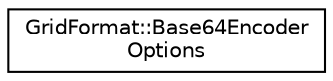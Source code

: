 digraph "Graphical Class Hierarchy"
{
 // LATEX_PDF_SIZE
  edge [fontname="Helvetica",fontsize="10",labelfontname="Helvetica",labelfontsize="10"];
  node [fontname="Helvetica",fontsize="10",shape=record];
  rankdir="LR";
  Node0 [label="GridFormat::Base64Encoder\lOptions",height=0.2,width=0.4,color="black", fillcolor="white", style="filled",URL="$structGridFormat_1_1Base64EncoderOptions.html",tooltip="Options for fomatted output of ranges with base64 encoding."];
}
